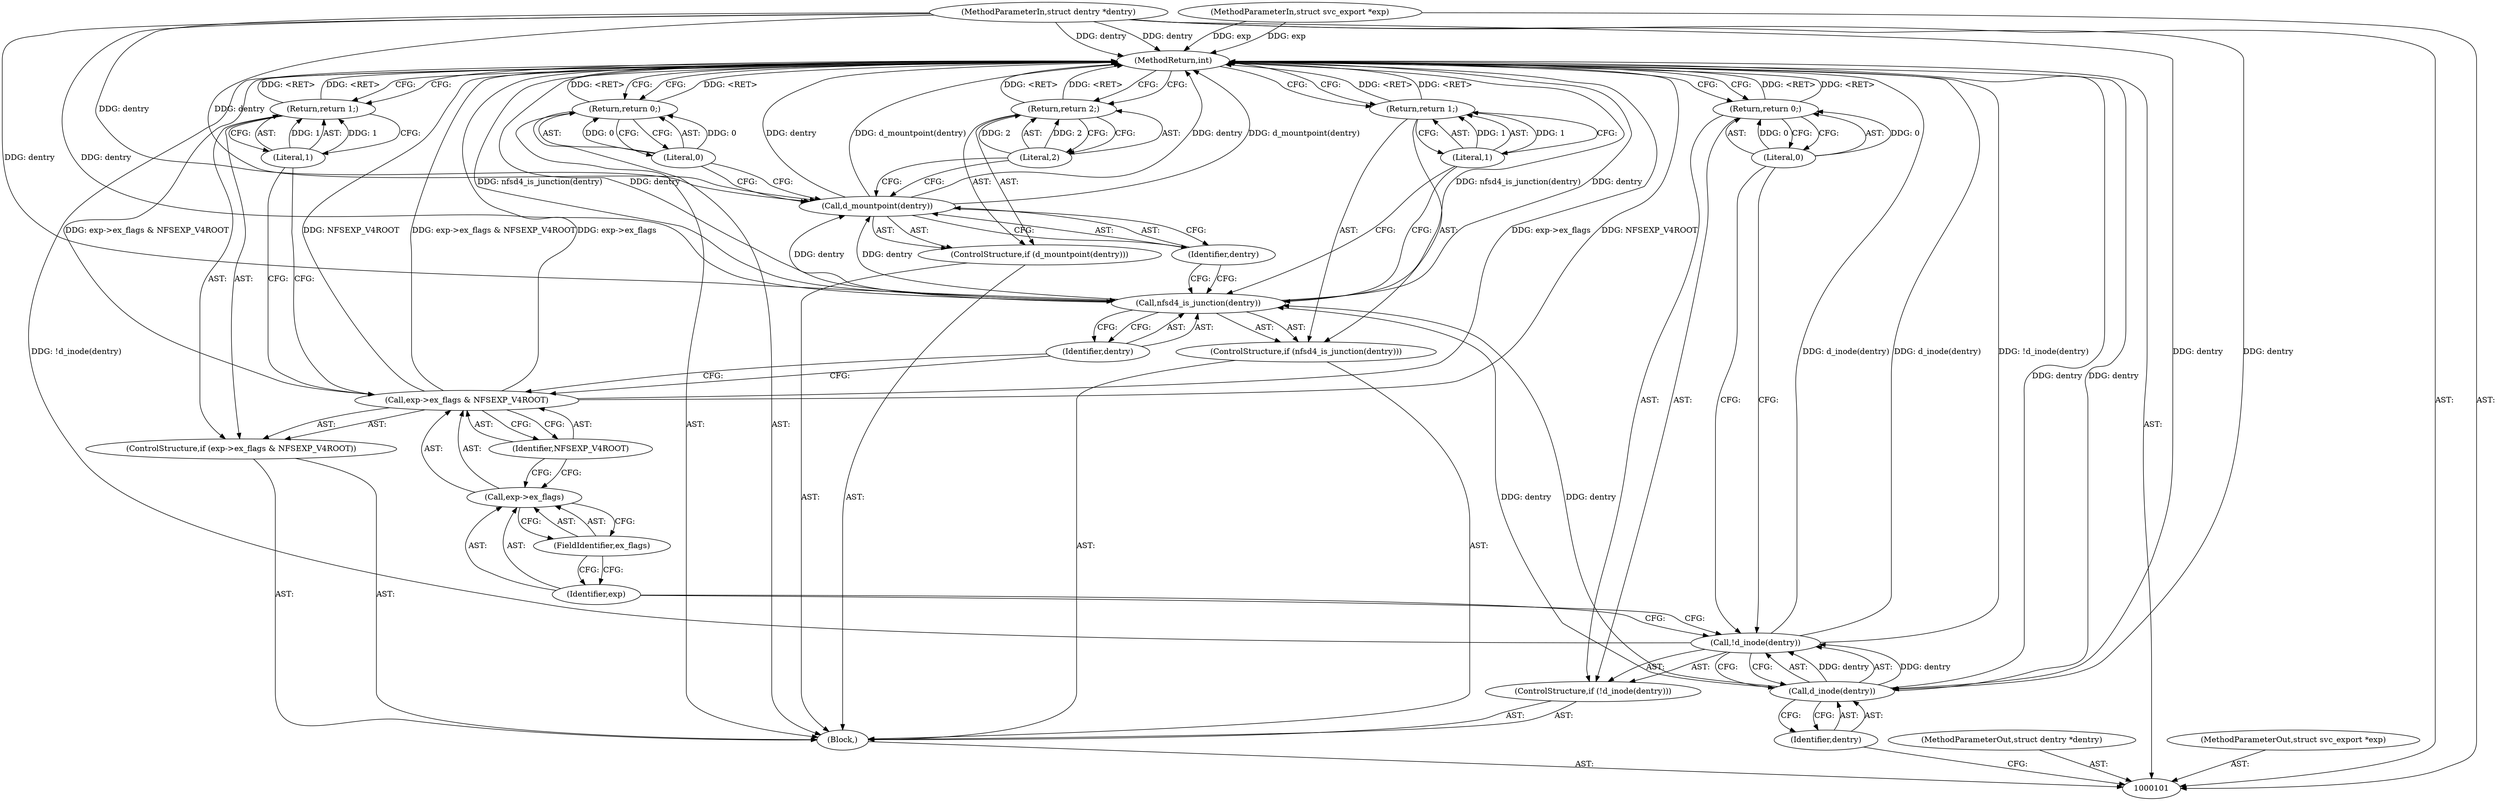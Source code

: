 digraph "0_linux_c70422f760c120480fee4de6c38804c72aa26bc1_19" {
"1000131" [label="(MethodReturn,int)"];
"1000102" [label="(MethodParameterIn,struct dentry *dentry)"];
"1000164" [label="(MethodParameterOut,struct dentry *dentry)"];
"1000103" [label="(MethodParameterIn,struct svc_export *exp)"];
"1000165" [label="(MethodParameterOut,struct svc_export *exp)"];
"1000127" [label="(Return,return 2;)"];
"1000128" [label="(Literal,2)"];
"1000129" [label="(Return,return 0;)"];
"1000130" [label="(Literal,0)"];
"1000104" [label="(Block,)"];
"1000105" [label="(ControlStructure,if (!d_inode(dentry)))"];
"1000108" [label="(Identifier,dentry)"];
"1000106" [label="(Call,!d_inode(dentry))"];
"1000107" [label="(Call,d_inode(dentry))"];
"1000109" [label="(Return,return 0;)"];
"1000110" [label="(Literal,0)"];
"1000111" [label="(ControlStructure,if (exp->ex_flags & NFSEXP_V4ROOT))"];
"1000115" [label="(FieldIdentifier,ex_flags)"];
"1000116" [label="(Identifier,NFSEXP_V4ROOT)"];
"1000112" [label="(Call,exp->ex_flags & NFSEXP_V4ROOT)"];
"1000113" [label="(Call,exp->ex_flags)"];
"1000114" [label="(Identifier,exp)"];
"1000118" [label="(Literal,1)"];
"1000117" [label="(Return,return 1;)"];
"1000119" [label="(ControlStructure,if (nfsd4_is_junction(dentry)))"];
"1000121" [label="(Identifier,dentry)"];
"1000120" [label="(Call,nfsd4_is_junction(dentry))"];
"1000123" [label="(Literal,1)"];
"1000122" [label="(Return,return 1;)"];
"1000124" [label="(ControlStructure,if (d_mountpoint(dentry)))"];
"1000126" [label="(Identifier,dentry)"];
"1000125" [label="(Call,d_mountpoint(dentry))"];
"1000131" -> "1000101"  [label="AST: "];
"1000131" -> "1000109"  [label="CFG: "];
"1000131" -> "1000117"  [label="CFG: "];
"1000131" -> "1000122"  [label="CFG: "];
"1000131" -> "1000127"  [label="CFG: "];
"1000131" -> "1000129"  [label="CFG: "];
"1000122" -> "1000131"  [label="DDG: <RET>"];
"1000117" -> "1000131"  [label="DDG: <RET>"];
"1000127" -> "1000131"  [label="DDG: <RET>"];
"1000129" -> "1000131"  [label="DDG: <RET>"];
"1000125" -> "1000131"  [label="DDG: dentry"];
"1000125" -> "1000131"  [label="DDG: d_mountpoint(dentry)"];
"1000107" -> "1000131"  [label="DDG: dentry"];
"1000106" -> "1000131"  [label="DDG: d_inode(dentry)"];
"1000106" -> "1000131"  [label="DDG: !d_inode(dentry)"];
"1000103" -> "1000131"  [label="DDG: exp"];
"1000120" -> "1000131"  [label="DDG: dentry"];
"1000120" -> "1000131"  [label="DDG: nfsd4_is_junction(dentry)"];
"1000112" -> "1000131"  [label="DDG: NFSEXP_V4ROOT"];
"1000112" -> "1000131"  [label="DDG: exp->ex_flags & NFSEXP_V4ROOT"];
"1000112" -> "1000131"  [label="DDG: exp->ex_flags"];
"1000102" -> "1000131"  [label="DDG: dentry"];
"1000109" -> "1000131"  [label="DDG: <RET>"];
"1000102" -> "1000101"  [label="AST: "];
"1000102" -> "1000131"  [label="DDG: dentry"];
"1000102" -> "1000107"  [label="DDG: dentry"];
"1000102" -> "1000120"  [label="DDG: dentry"];
"1000102" -> "1000125"  [label="DDG: dentry"];
"1000164" -> "1000101"  [label="AST: "];
"1000103" -> "1000101"  [label="AST: "];
"1000103" -> "1000131"  [label="DDG: exp"];
"1000165" -> "1000101"  [label="AST: "];
"1000127" -> "1000124"  [label="AST: "];
"1000127" -> "1000128"  [label="CFG: "];
"1000128" -> "1000127"  [label="AST: "];
"1000131" -> "1000127"  [label="CFG: "];
"1000127" -> "1000131"  [label="DDG: <RET>"];
"1000128" -> "1000127"  [label="DDG: 2"];
"1000128" -> "1000127"  [label="AST: "];
"1000128" -> "1000125"  [label="CFG: "];
"1000127" -> "1000128"  [label="CFG: "];
"1000128" -> "1000127"  [label="DDG: 2"];
"1000129" -> "1000104"  [label="AST: "];
"1000129" -> "1000130"  [label="CFG: "];
"1000130" -> "1000129"  [label="AST: "];
"1000131" -> "1000129"  [label="CFG: "];
"1000129" -> "1000131"  [label="DDG: <RET>"];
"1000130" -> "1000129"  [label="DDG: 0"];
"1000130" -> "1000129"  [label="AST: "];
"1000130" -> "1000125"  [label="CFG: "];
"1000129" -> "1000130"  [label="CFG: "];
"1000130" -> "1000129"  [label="DDG: 0"];
"1000104" -> "1000101"  [label="AST: "];
"1000105" -> "1000104"  [label="AST: "];
"1000111" -> "1000104"  [label="AST: "];
"1000119" -> "1000104"  [label="AST: "];
"1000124" -> "1000104"  [label="AST: "];
"1000129" -> "1000104"  [label="AST: "];
"1000105" -> "1000104"  [label="AST: "];
"1000106" -> "1000105"  [label="AST: "];
"1000109" -> "1000105"  [label="AST: "];
"1000108" -> "1000107"  [label="AST: "];
"1000108" -> "1000101"  [label="CFG: "];
"1000107" -> "1000108"  [label="CFG: "];
"1000106" -> "1000105"  [label="AST: "];
"1000106" -> "1000107"  [label="CFG: "];
"1000107" -> "1000106"  [label="AST: "];
"1000110" -> "1000106"  [label="CFG: "];
"1000114" -> "1000106"  [label="CFG: "];
"1000106" -> "1000131"  [label="DDG: d_inode(dentry)"];
"1000106" -> "1000131"  [label="DDG: !d_inode(dentry)"];
"1000107" -> "1000106"  [label="DDG: dentry"];
"1000107" -> "1000106"  [label="AST: "];
"1000107" -> "1000108"  [label="CFG: "];
"1000108" -> "1000107"  [label="AST: "];
"1000106" -> "1000107"  [label="CFG: "];
"1000107" -> "1000131"  [label="DDG: dentry"];
"1000107" -> "1000106"  [label="DDG: dentry"];
"1000102" -> "1000107"  [label="DDG: dentry"];
"1000107" -> "1000120"  [label="DDG: dentry"];
"1000109" -> "1000105"  [label="AST: "];
"1000109" -> "1000110"  [label="CFG: "];
"1000110" -> "1000109"  [label="AST: "];
"1000131" -> "1000109"  [label="CFG: "];
"1000109" -> "1000131"  [label="DDG: <RET>"];
"1000110" -> "1000109"  [label="DDG: 0"];
"1000110" -> "1000109"  [label="AST: "];
"1000110" -> "1000106"  [label="CFG: "];
"1000109" -> "1000110"  [label="CFG: "];
"1000110" -> "1000109"  [label="DDG: 0"];
"1000111" -> "1000104"  [label="AST: "];
"1000112" -> "1000111"  [label="AST: "];
"1000117" -> "1000111"  [label="AST: "];
"1000115" -> "1000113"  [label="AST: "];
"1000115" -> "1000114"  [label="CFG: "];
"1000113" -> "1000115"  [label="CFG: "];
"1000116" -> "1000112"  [label="AST: "];
"1000116" -> "1000113"  [label="CFG: "];
"1000112" -> "1000116"  [label="CFG: "];
"1000112" -> "1000111"  [label="AST: "];
"1000112" -> "1000116"  [label="CFG: "];
"1000113" -> "1000112"  [label="AST: "];
"1000116" -> "1000112"  [label="AST: "];
"1000118" -> "1000112"  [label="CFG: "];
"1000121" -> "1000112"  [label="CFG: "];
"1000112" -> "1000131"  [label="DDG: NFSEXP_V4ROOT"];
"1000112" -> "1000131"  [label="DDG: exp->ex_flags & NFSEXP_V4ROOT"];
"1000112" -> "1000131"  [label="DDG: exp->ex_flags"];
"1000113" -> "1000112"  [label="AST: "];
"1000113" -> "1000115"  [label="CFG: "];
"1000114" -> "1000113"  [label="AST: "];
"1000115" -> "1000113"  [label="AST: "];
"1000116" -> "1000113"  [label="CFG: "];
"1000114" -> "1000113"  [label="AST: "];
"1000114" -> "1000106"  [label="CFG: "];
"1000115" -> "1000114"  [label="CFG: "];
"1000118" -> "1000117"  [label="AST: "];
"1000118" -> "1000112"  [label="CFG: "];
"1000117" -> "1000118"  [label="CFG: "];
"1000118" -> "1000117"  [label="DDG: 1"];
"1000117" -> "1000111"  [label="AST: "];
"1000117" -> "1000118"  [label="CFG: "];
"1000118" -> "1000117"  [label="AST: "];
"1000131" -> "1000117"  [label="CFG: "];
"1000117" -> "1000131"  [label="DDG: <RET>"];
"1000118" -> "1000117"  [label="DDG: 1"];
"1000119" -> "1000104"  [label="AST: "];
"1000120" -> "1000119"  [label="AST: "];
"1000122" -> "1000119"  [label="AST: "];
"1000121" -> "1000120"  [label="AST: "];
"1000121" -> "1000112"  [label="CFG: "];
"1000120" -> "1000121"  [label="CFG: "];
"1000120" -> "1000119"  [label="AST: "];
"1000120" -> "1000121"  [label="CFG: "];
"1000121" -> "1000120"  [label="AST: "];
"1000123" -> "1000120"  [label="CFG: "];
"1000126" -> "1000120"  [label="CFG: "];
"1000120" -> "1000131"  [label="DDG: dentry"];
"1000120" -> "1000131"  [label="DDG: nfsd4_is_junction(dentry)"];
"1000107" -> "1000120"  [label="DDG: dentry"];
"1000102" -> "1000120"  [label="DDG: dentry"];
"1000120" -> "1000125"  [label="DDG: dentry"];
"1000123" -> "1000122"  [label="AST: "];
"1000123" -> "1000120"  [label="CFG: "];
"1000122" -> "1000123"  [label="CFG: "];
"1000123" -> "1000122"  [label="DDG: 1"];
"1000122" -> "1000119"  [label="AST: "];
"1000122" -> "1000123"  [label="CFG: "];
"1000123" -> "1000122"  [label="AST: "];
"1000131" -> "1000122"  [label="CFG: "];
"1000122" -> "1000131"  [label="DDG: <RET>"];
"1000123" -> "1000122"  [label="DDG: 1"];
"1000124" -> "1000104"  [label="AST: "];
"1000125" -> "1000124"  [label="AST: "];
"1000127" -> "1000124"  [label="AST: "];
"1000126" -> "1000125"  [label="AST: "];
"1000126" -> "1000120"  [label="CFG: "];
"1000125" -> "1000126"  [label="CFG: "];
"1000125" -> "1000124"  [label="AST: "];
"1000125" -> "1000126"  [label="CFG: "];
"1000126" -> "1000125"  [label="AST: "];
"1000128" -> "1000125"  [label="CFG: "];
"1000130" -> "1000125"  [label="CFG: "];
"1000125" -> "1000131"  [label="DDG: dentry"];
"1000125" -> "1000131"  [label="DDG: d_mountpoint(dentry)"];
"1000120" -> "1000125"  [label="DDG: dentry"];
"1000102" -> "1000125"  [label="DDG: dentry"];
}
